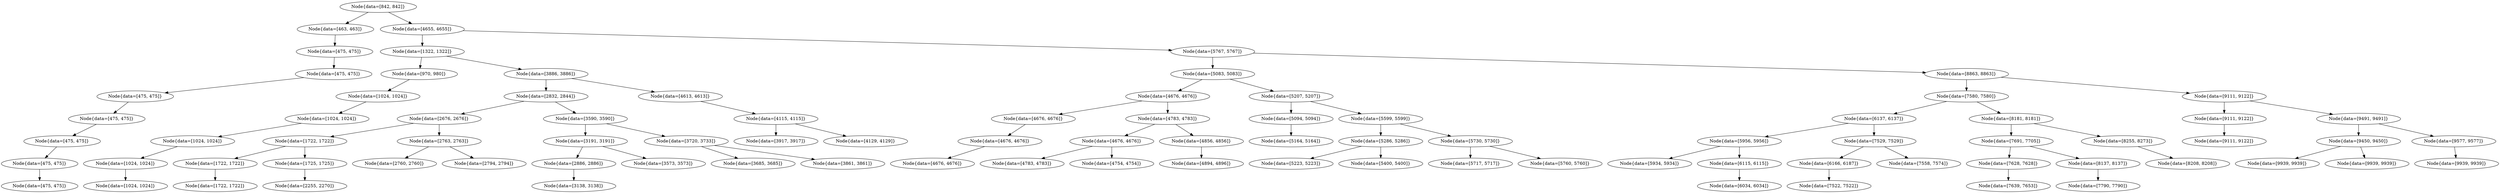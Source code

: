 digraph G{
1727171103 [label="Node{data=[842, 842]}"]
1727171103 -> 1621202291
1621202291 [label="Node{data=[463, 463]}"]
1621202291 -> 1151370725
1151370725 [label="Node{data=[475, 475]}"]
1151370725 -> 324008184
324008184 [label="Node{data=[475, 475]}"]
324008184 -> 1637821180
1637821180 [label="Node{data=[475, 475]}"]
1637821180 -> 234430897
234430897 [label="Node{data=[475, 475]}"]
234430897 -> 1303773766
1303773766 [label="Node{data=[475, 475]}"]
1303773766 -> 559065904
559065904 [label="Node{data=[475, 475]}"]
559065904 -> 956480812
956480812 [label="Node{data=[475, 475]}"]
1727171103 -> 2100487956
2100487956 [label="Node{data=[4655, 4655]}"]
2100487956 -> 15429318
15429318 [label="Node{data=[1322, 1322]}"]
15429318 -> 886333120
886333120 [label="Node{data=[970, 980]}"]
886333120 -> 403930795
403930795 [label="Node{data=[1024, 1024]}"]
403930795 -> 1920147706
1920147706 [label="Node{data=[1024, 1024]}"]
1920147706 -> 691404076
691404076 [label="Node{data=[1024, 1024]}"]
691404076 -> 1057064084
1057064084 [label="Node{data=[1024, 1024]}"]
1057064084 -> 1021592569
1021592569 [label="Node{data=[1024, 1024]}"]
15429318 -> 1476116591
1476116591 [label="Node{data=[3886, 3886]}"]
1476116591 -> 1369541409
1369541409 [label="Node{data=[2832, 2844]}"]
1369541409 -> 1656197285
1656197285 [label="Node{data=[2676, 2676]}"]
1656197285 -> 2085813377
2085813377 [label="Node{data=[1722, 1722]}"]
2085813377 -> 1965269980
1965269980 [label="Node{data=[1722, 1722]}"]
1965269980 -> 671536858
671536858 [label="Node{data=[1722, 1722]}"]
2085813377 -> 1986677191
1986677191 [label="Node{data=[1725, 1725]}"]
1986677191 -> 498537855
498537855 [label="Node{data=[2255, 2270]}"]
1656197285 -> 1977776214
1977776214 [label="Node{data=[2763, 2763]}"]
1977776214 -> 1808584758
1808584758 [label="Node{data=[2760, 2760]}"]
1977776214 -> 1330415865
1330415865 [label="Node{data=[2794, 2794]}"]
1369541409 -> 1786077314
1786077314 [label="Node{data=[3590, 3590]}"]
1786077314 -> 213095762
213095762 [label="Node{data=[3191, 3191]}"]
213095762 -> 32749970
32749970 [label="Node{data=[2886, 2886]}"]
32749970 -> 710144533
710144533 [label="Node{data=[3138, 3138]}"]
213095762 -> 1801709229
1801709229 [label="Node{data=[3573, 3573]}"]
1786077314 -> 2078992278
2078992278 [label="Node{data=[3720, 3733]}"]
2078992278 -> 1732902480
1732902480 [label="Node{data=[3685, 3685]}"]
2078992278 -> 1388280822
1388280822 [label="Node{data=[3861, 3861]}"]
1476116591 -> 639482242
639482242 [label="Node{data=[4613, 4613]}"]
639482242 -> 182926464
182926464 [label="Node{data=[4115, 4115]}"]
182926464 -> 586479858
586479858 [label="Node{data=[3917, 3917]}"]
182926464 -> 196954001
196954001 [label="Node{data=[4129, 4129]}"]
2100487956 -> 1084698317
1084698317 [label="Node{data=[5767, 5767]}"]
1084698317 -> 1939282277
1939282277 [label="Node{data=[5083, 5083]}"]
1939282277 -> 1990282381
1990282381 [label="Node{data=[4676, 4676]}"]
1990282381 -> 390138887
390138887 [label="Node{data=[4676, 4676]}"]
390138887 -> 1860802916
1860802916 [label="Node{data=[4676, 4676]}"]
1860802916 -> 629078509
629078509 [label="Node{data=[4676, 4676]}"]
1990282381 -> 1506217195
1506217195 [label="Node{data=[4783, 4783]}"]
1506217195 -> 1190724320
1190724320 [label="Node{data=[4676, 4676]}"]
1190724320 -> 1694073314
1694073314 [label="Node{data=[4783, 4783]}"]
1190724320 -> 907721985
907721985 [label="Node{data=[4754, 4754]}"]
1506217195 -> 1465606013
1465606013 [label="Node{data=[4856, 4856]}"]
1465606013 -> 1505474932
1505474932 [label="Node{data=[4894, 4896]}"]
1939282277 -> 1902499120
1902499120 [label="Node{data=[5207, 5207]}"]
1902499120 -> 318020776
318020776 [label="Node{data=[5094, 5094]}"]
318020776 -> 534350140
534350140 [label="Node{data=[5164, 5164]}"]
1902499120 -> 455996330
455996330 [label="Node{data=[5599, 5599]}"]
455996330 -> 1153329578
1153329578 [label="Node{data=[5286, 5286]}"]
1153329578 -> 1914285129
1914285129 [label="Node{data=[5223, 5223]}"]
1153329578 -> 567954271
567954271 [label="Node{data=[5400, 5400]}"]
455996330 -> 1428049005
1428049005 [label="Node{data=[5730, 5730]}"]
1428049005 -> 1650105437
1650105437 [label="Node{data=[5717, 5717]}"]
1428049005 -> 1562251195
1562251195 [label="Node{data=[5760, 5760]}"]
1084698317 -> 787298292
787298292 [label="Node{data=[8863, 8863]}"]
787298292 -> 163015520
163015520 [label="Node{data=[7580, 7580]}"]
163015520 -> 1069131391
1069131391 [label="Node{data=[6137, 6137]}"]
1069131391 -> 309790180
309790180 [label="Node{data=[5956, 5956]}"]
309790180 -> 1432535753
1432535753 [label="Node{data=[5934, 5934]}"]
309790180 -> 1732005742
1732005742 [label="Node{data=[6115, 6115]}"]
1732005742 -> 365201320
365201320 [label="Node{data=[6034, 6034]}"]
1069131391 -> 1060563153
1060563153 [label="Node{data=[7529, 7529]}"]
1060563153 -> 2080444788
2080444788 [label="Node{data=[6166, 6187]}"]
2080444788 -> 2034460325
2034460325 [label="Node{data=[7522, 7522]}"]
1060563153 -> 1208702946
1208702946 [label="Node{data=[7558, 7574]}"]
163015520 -> 1089691218
1089691218 [label="Node{data=[8181, 8181]}"]
1089691218 -> 873295241
873295241 [label="Node{data=[7691, 7705]}"]
873295241 -> 1444500451
1444500451 [label="Node{data=[7628, 7628]}"]
1444500451 -> 1145023109
1145023109 [label="Node{data=[7639, 7653]}"]
873295241 -> 518290846
518290846 [label="Node{data=[8137, 8137]}"]
518290846 -> 1104820974
1104820974 [label="Node{data=[7790, 7790]}"]
1089691218 -> 1572929405
1572929405 [label="Node{data=[8255, 8273]}"]
1572929405 -> 1687293378
1687293378 [label="Node{data=[8208, 8208]}"]
787298292 -> 1504154691
1504154691 [label="Node{data=[9111, 9122]}"]
1504154691 -> 1228589267
1228589267 [label="Node{data=[9111, 9122]}"]
1228589267 -> 333180318
333180318 [label="Node{data=[9111, 9122]}"]
1504154691 -> 1733500474
1733500474 [label="Node{data=[9491, 9491]}"]
1733500474 -> 45320991
45320991 [label="Node{data=[9450, 9450]}"]
45320991 -> 491825098
491825098 [label="Node{data=[9939, 9939]}"]
45320991 -> 1370169059
1370169059 [label="Node{data=[9939, 9939]}"]
1733500474 -> 779511842
779511842 [label="Node{data=[9577, 9577]}"]
779511842 -> 805561728
805561728 [label="Node{data=[9939, 9939]}"]
}